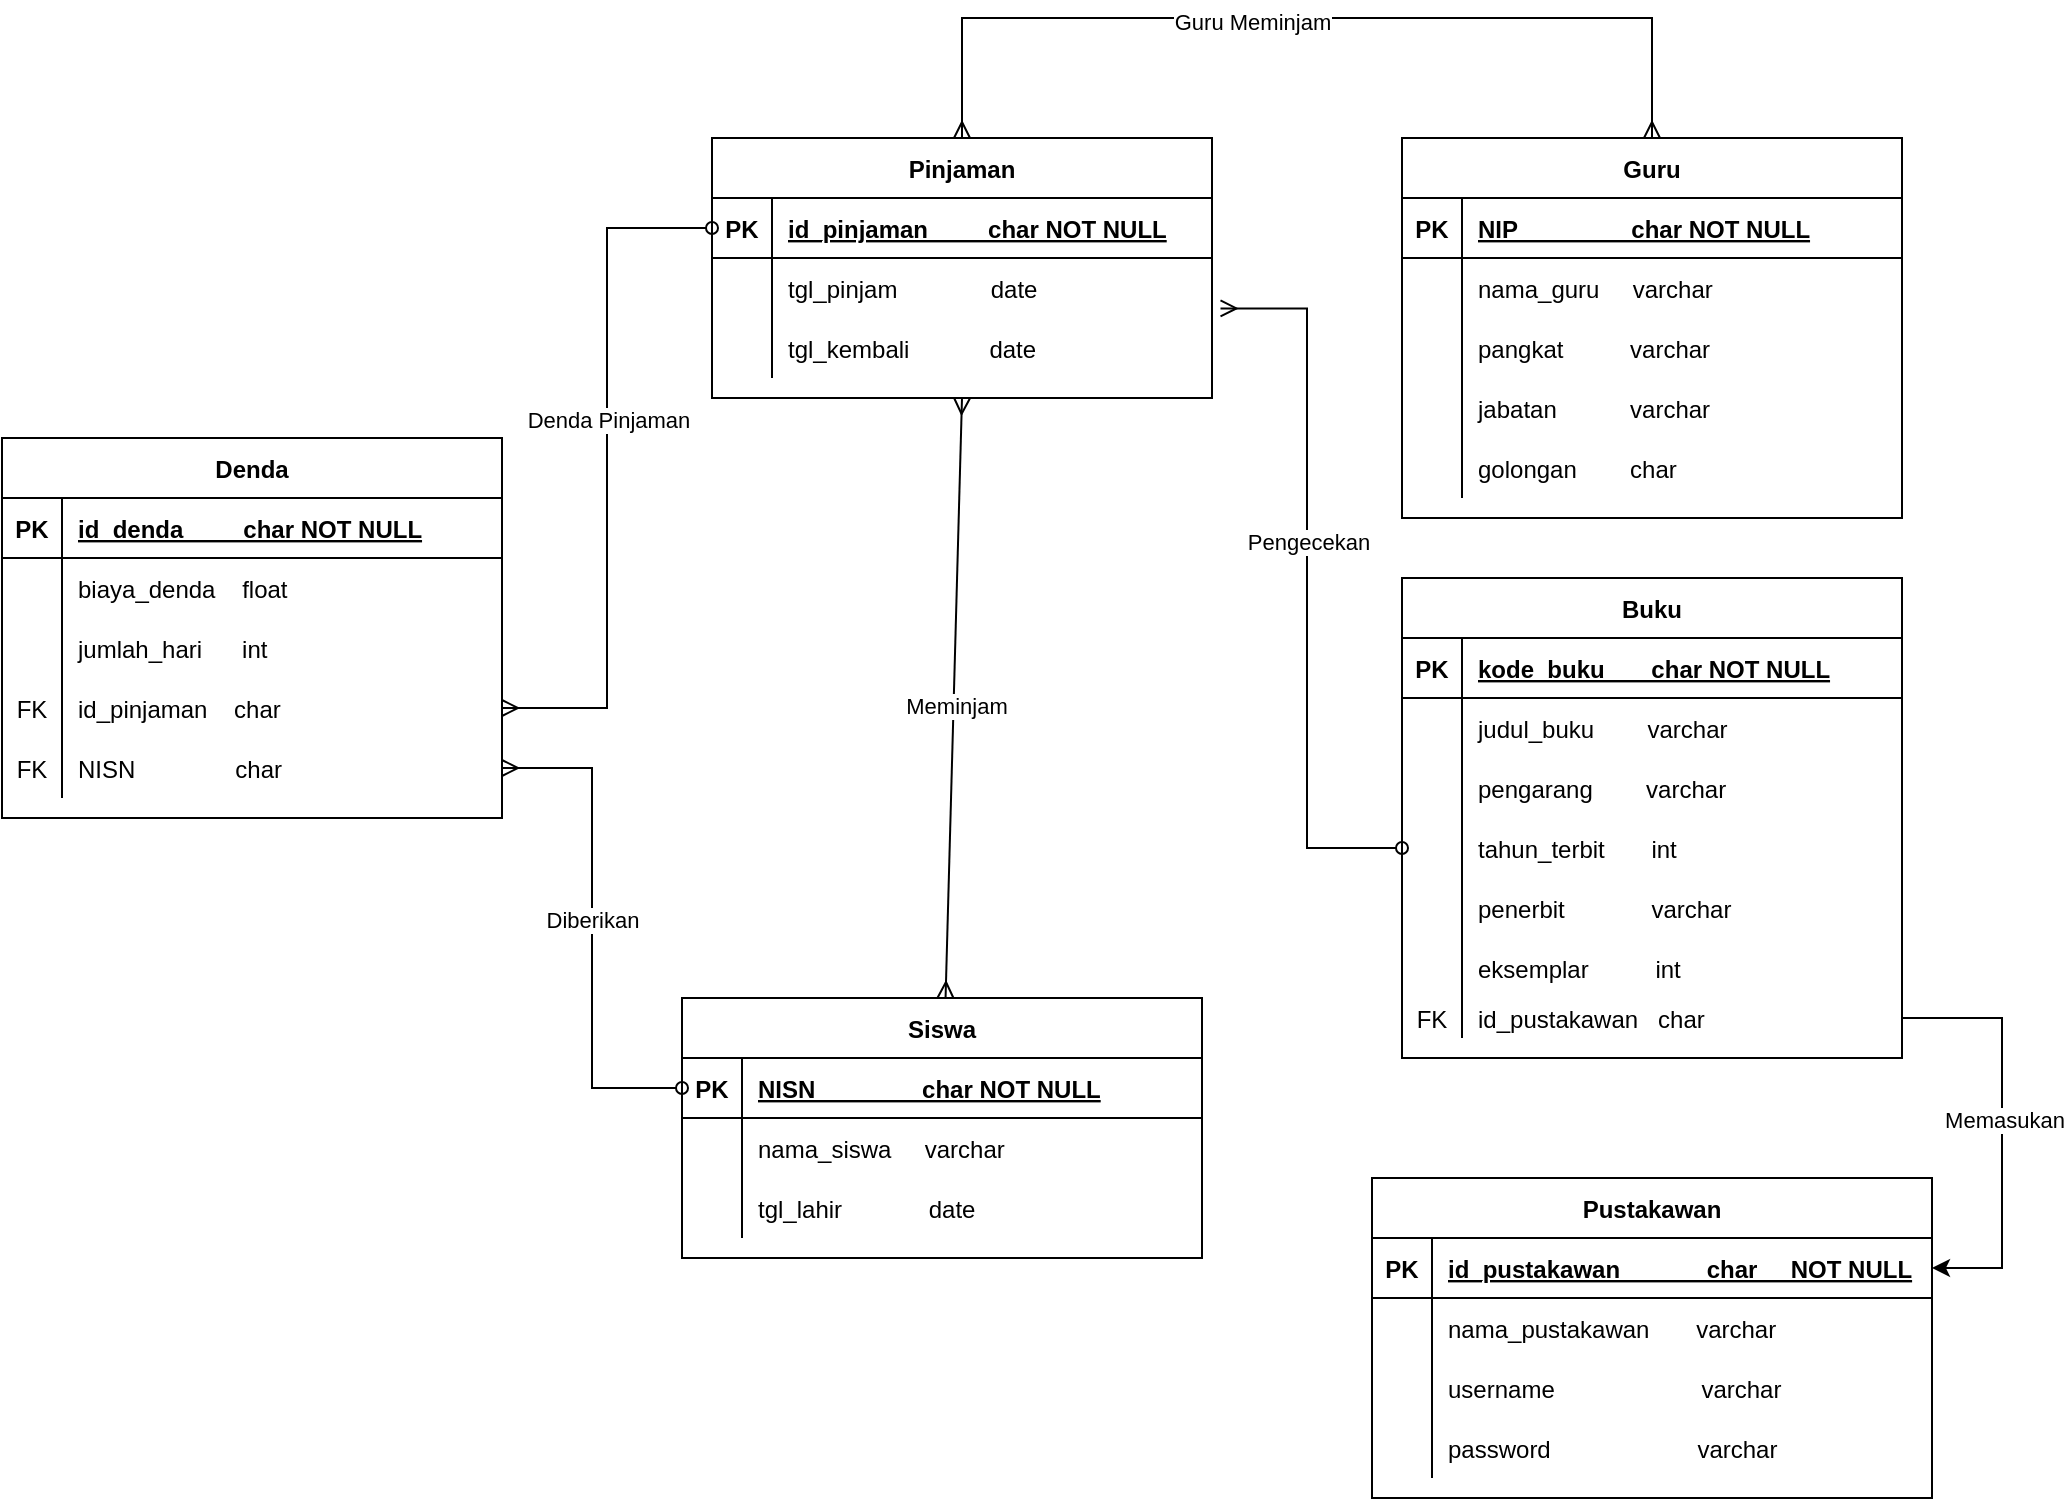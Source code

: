 <mxfile version="28.2.5">
  <diagram id="R2lEEEUBdFMjLlhIrx00" name="Page-1">
    <mxGraphModel dx="2431" dy="1064" grid="1" gridSize="10" guides="1" tooltips="1" connect="1" arrows="1" fold="1" page="1" pageScale="1" pageWidth="850" pageHeight="1100" math="0" shadow="0" extFonts="Permanent Marker^https://fonts.googleapis.com/css?family=Permanent+Marker">
      <root>
        <mxCell id="0" />
        <mxCell id="1" parent="0" />
        <mxCell id="C-vyLk0tnHw3VtMMgP7b-23" value="Denda" style="shape=table;startSize=30;container=1;collapsible=1;childLayout=tableLayout;fixedRows=1;rowLines=0;fontStyle=1;align=center;resizeLast=1;" parent="1" vertex="1">
          <mxGeometry x="-60" y="320" width="250" height="190" as="geometry" />
        </mxCell>
        <mxCell id="C-vyLk0tnHw3VtMMgP7b-24" value="" style="shape=partialRectangle;collapsible=0;dropTarget=0;pointerEvents=0;fillColor=none;points=[[0,0.5],[1,0.5]];portConstraint=eastwest;top=0;left=0;right=0;bottom=1;" parent="C-vyLk0tnHw3VtMMgP7b-23" vertex="1">
          <mxGeometry y="30" width="250" height="30" as="geometry" />
        </mxCell>
        <mxCell id="C-vyLk0tnHw3VtMMgP7b-25" value="PK" style="shape=partialRectangle;overflow=hidden;connectable=0;fillColor=none;top=0;left=0;bottom=0;right=0;fontStyle=1;" parent="C-vyLk0tnHw3VtMMgP7b-24" vertex="1">
          <mxGeometry width="30" height="30" as="geometry">
            <mxRectangle width="30" height="30" as="alternateBounds" />
          </mxGeometry>
        </mxCell>
        <mxCell id="C-vyLk0tnHw3VtMMgP7b-26" value="id_denda         char NOT NULL " style="shape=partialRectangle;overflow=hidden;connectable=0;fillColor=none;top=0;left=0;bottom=0;right=0;align=left;spacingLeft=6;fontStyle=5;" parent="C-vyLk0tnHw3VtMMgP7b-24" vertex="1">
          <mxGeometry x="30" width="220" height="30" as="geometry">
            <mxRectangle width="220" height="30" as="alternateBounds" />
          </mxGeometry>
        </mxCell>
        <mxCell id="C-vyLk0tnHw3VtMMgP7b-27" value="" style="shape=partialRectangle;collapsible=0;dropTarget=0;pointerEvents=0;fillColor=none;points=[[0,0.5],[1,0.5]];portConstraint=eastwest;top=0;left=0;right=0;bottom=0;" parent="C-vyLk0tnHw3VtMMgP7b-23" vertex="1">
          <mxGeometry y="60" width="250" height="30" as="geometry" />
        </mxCell>
        <mxCell id="C-vyLk0tnHw3VtMMgP7b-28" value="" style="shape=partialRectangle;overflow=hidden;connectable=0;fillColor=none;top=0;left=0;bottom=0;right=0;" parent="C-vyLk0tnHw3VtMMgP7b-27" vertex="1">
          <mxGeometry width="30" height="30" as="geometry">
            <mxRectangle width="30" height="30" as="alternateBounds" />
          </mxGeometry>
        </mxCell>
        <mxCell id="C-vyLk0tnHw3VtMMgP7b-29" value="biaya_denda    float" style="shape=partialRectangle;overflow=hidden;connectable=0;fillColor=none;top=0;left=0;bottom=0;right=0;align=left;spacingLeft=6;" parent="C-vyLk0tnHw3VtMMgP7b-27" vertex="1">
          <mxGeometry x="30" width="220" height="30" as="geometry">
            <mxRectangle width="220" height="30" as="alternateBounds" />
          </mxGeometry>
        </mxCell>
        <mxCell id="SpWaNqZWQhaRzg9o4lXm-2" value="" style="shape=partialRectangle;collapsible=0;dropTarget=0;pointerEvents=0;fillColor=none;points=[[0,0.5],[1,0.5]];portConstraint=eastwest;top=0;left=0;right=0;bottom=0;" vertex="1" parent="C-vyLk0tnHw3VtMMgP7b-23">
          <mxGeometry y="90" width="250" height="30" as="geometry" />
        </mxCell>
        <mxCell id="SpWaNqZWQhaRzg9o4lXm-3" value="" style="shape=partialRectangle;overflow=hidden;connectable=0;fillColor=none;top=0;left=0;bottom=0;right=0;" vertex="1" parent="SpWaNqZWQhaRzg9o4lXm-2">
          <mxGeometry width="30" height="30" as="geometry">
            <mxRectangle width="30" height="30" as="alternateBounds" />
          </mxGeometry>
        </mxCell>
        <mxCell id="SpWaNqZWQhaRzg9o4lXm-4" value="jumlah_hari      int" style="shape=partialRectangle;overflow=hidden;connectable=0;fillColor=none;top=0;left=0;bottom=0;right=0;align=left;spacingLeft=6;" vertex="1" parent="SpWaNqZWQhaRzg9o4lXm-2">
          <mxGeometry x="30" width="220" height="30" as="geometry">
            <mxRectangle width="220" height="30" as="alternateBounds" />
          </mxGeometry>
        </mxCell>
        <mxCell id="SpWaNqZWQhaRzg9o4lXm-5" value="" style="shape=partialRectangle;collapsible=0;dropTarget=0;pointerEvents=0;fillColor=none;points=[[0,0.5],[1,0.5]];portConstraint=eastwest;top=0;left=0;right=0;bottom=0;" vertex="1" parent="C-vyLk0tnHw3VtMMgP7b-23">
          <mxGeometry y="120" width="250" height="30" as="geometry" />
        </mxCell>
        <mxCell id="SpWaNqZWQhaRzg9o4lXm-6" value="FK" style="shape=partialRectangle;overflow=hidden;connectable=0;fillColor=none;top=0;left=0;bottom=0;right=0;" vertex="1" parent="SpWaNqZWQhaRzg9o4lXm-5">
          <mxGeometry width="30" height="30" as="geometry">
            <mxRectangle width="30" height="30" as="alternateBounds" />
          </mxGeometry>
        </mxCell>
        <mxCell id="SpWaNqZWQhaRzg9o4lXm-7" value="id_pinjaman    char" style="shape=partialRectangle;overflow=hidden;connectable=0;fillColor=none;top=0;left=0;bottom=0;right=0;align=left;spacingLeft=6;" vertex="1" parent="SpWaNqZWQhaRzg9o4lXm-5">
          <mxGeometry x="30" width="220" height="30" as="geometry">
            <mxRectangle width="220" height="30" as="alternateBounds" />
          </mxGeometry>
        </mxCell>
        <mxCell id="SpWaNqZWQhaRzg9o4lXm-8" value="" style="shape=partialRectangle;collapsible=0;dropTarget=0;pointerEvents=0;fillColor=none;points=[[0,0.5],[1,0.5]];portConstraint=eastwest;top=0;left=0;right=0;bottom=0;" vertex="1" parent="C-vyLk0tnHw3VtMMgP7b-23">
          <mxGeometry y="150" width="250" height="30" as="geometry" />
        </mxCell>
        <mxCell id="SpWaNqZWQhaRzg9o4lXm-9" value="FK" style="shape=partialRectangle;overflow=hidden;connectable=0;fillColor=none;top=0;left=0;bottom=0;right=0;" vertex="1" parent="SpWaNqZWQhaRzg9o4lXm-8">
          <mxGeometry width="30" height="30" as="geometry">
            <mxRectangle width="30" height="30" as="alternateBounds" />
          </mxGeometry>
        </mxCell>
        <mxCell id="SpWaNqZWQhaRzg9o4lXm-10" value="NISN               char" style="shape=partialRectangle;overflow=hidden;connectable=0;fillColor=none;top=0;left=0;bottom=0;right=0;align=left;spacingLeft=6;" vertex="1" parent="SpWaNqZWQhaRzg9o4lXm-8">
          <mxGeometry x="30" width="220" height="30" as="geometry">
            <mxRectangle width="220" height="30" as="alternateBounds" />
          </mxGeometry>
        </mxCell>
        <mxCell id="SpWaNqZWQhaRzg9o4lXm-151" style="edgeStyle=orthogonalEdgeStyle;rounded=0;orthogonalLoop=1;jettySize=auto;html=1;entryX=0.5;entryY=0;entryDx=0;entryDy=0;startArrow=ERmany;startFill=0;endArrow=ERmany;endFill=0;exitX=0.5;exitY=0;exitDx=0;exitDy=0;" edge="1" parent="1" source="SpWaNqZWQhaRzg9o4lXm-11" target="SpWaNqZWQhaRzg9o4lXm-54">
          <mxGeometry relative="1" as="geometry">
            <Array as="points">
              <mxPoint x="420" y="110" />
              <mxPoint x="765" y="110" />
            </Array>
          </mxGeometry>
        </mxCell>
        <mxCell id="SpWaNqZWQhaRzg9o4lXm-157" value="Guru Meminjam" style="edgeLabel;html=1;align=center;verticalAlign=middle;resizable=0;points=[];" vertex="1" connectable="0" parent="SpWaNqZWQhaRzg9o4lXm-151">
          <mxGeometry x="-0.121" y="-2" relative="1" as="geometry">
            <mxPoint as="offset" />
          </mxGeometry>
        </mxCell>
        <mxCell id="SpWaNqZWQhaRzg9o4lXm-11" value="Pinjaman" style="shape=table;startSize=30;container=1;collapsible=1;childLayout=tableLayout;fixedRows=1;rowLines=0;fontStyle=1;align=center;resizeLast=1;" vertex="1" parent="1">
          <mxGeometry x="295" y="170" width="250" height="130" as="geometry" />
        </mxCell>
        <mxCell id="SpWaNqZWQhaRzg9o4lXm-12" value="" style="shape=partialRectangle;collapsible=0;dropTarget=0;pointerEvents=0;fillColor=none;points=[[0,0.5],[1,0.5]];portConstraint=eastwest;top=0;left=0;right=0;bottom=1;" vertex="1" parent="SpWaNqZWQhaRzg9o4lXm-11">
          <mxGeometry y="30" width="250" height="30" as="geometry" />
        </mxCell>
        <mxCell id="SpWaNqZWQhaRzg9o4lXm-13" value="PK" style="shape=partialRectangle;overflow=hidden;connectable=0;fillColor=none;top=0;left=0;bottom=0;right=0;fontStyle=1;" vertex="1" parent="SpWaNqZWQhaRzg9o4lXm-12">
          <mxGeometry width="30" height="30" as="geometry">
            <mxRectangle width="30" height="30" as="alternateBounds" />
          </mxGeometry>
        </mxCell>
        <mxCell id="SpWaNqZWQhaRzg9o4lXm-14" value="id_pinjaman         char NOT NULL " style="shape=partialRectangle;overflow=hidden;connectable=0;fillColor=none;top=0;left=0;bottom=0;right=0;align=left;spacingLeft=6;fontStyle=5;" vertex="1" parent="SpWaNqZWQhaRzg9o4lXm-12">
          <mxGeometry x="30" width="220" height="30" as="geometry">
            <mxRectangle width="220" height="30" as="alternateBounds" />
          </mxGeometry>
        </mxCell>
        <mxCell id="SpWaNqZWQhaRzg9o4lXm-15" value="" style="shape=partialRectangle;collapsible=0;dropTarget=0;pointerEvents=0;fillColor=none;points=[[0,0.5],[1,0.5]];portConstraint=eastwest;top=0;left=0;right=0;bottom=0;" vertex="1" parent="SpWaNqZWQhaRzg9o4lXm-11">
          <mxGeometry y="60" width="250" height="30" as="geometry" />
        </mxCell>
        <mxCell id="SpWaNqZWQhaRzg9o4lXm-16" value="" style="shape=partialRectangle;overflow=hidden;connectable=0;fillColor=none;top=0;left=0;bottom=0;right=0;" vertex="1" parent="SpWaNqZWQhaRzg9o4lXm-15">
          <mxGeometry width="30" height="30" as="geometry">
            <mxRectangle width="30" height="30" as="alternateBounds" />
          </mxGeometry>
        </mxCell>
        <mxCell id="SpWaNqZWQhaRzg9o4lXm-17" value="tgl_pinjam              date" style="shape=partialRectangle;overflow=hidden;connectable=0;fillColor=none;top=0;left=0;bottom=0;right=0;align=left;spacingLeft=6;" vertex="1" parent="SpWaNqZWQhaRzg9o4lXm-15">
          <mxGeometry x="30" width="220" height="30" as="geometry">
            <mxRectangle width="220" height="30" as="alternateBounds" />
          </mxGeometry>
        </mxCell>
        <mxCell id="SpWaNqZWQhaRzg9o4lXm-18" value="" style="shape=partialRectangle;collapsible=0;dropTarget=0;pointerEvents=0;fillColor=none;points=[[0,0.5],[1,0.5]];portConstraint=eastwest;top=0;left=0;right=0;bottom=0;" vertex="1" parent="SpWaNqZWQhaRzg9o4lXm-11">
          <mxGeometry y="90" width="250" height="30" as="geometry" />
        </mxCell>
        <mxCell id="SpWaNqZWQhaRzg9o4lXm-19" value="" style="shape=partialRectangle;overflow=hidden;connectable=0;fillColor=none;top=0;left=0;bottom=0;right=0;" vertex="1" parent="SpWaNqZWQhaRzg9o4lXm-18">
          <mxGeometry width="30" height="30" as="geometry">
            <mxRectangle width="30" height="30" as="alternateBounds" />
          </mxGeometry>
        </mxCell>
        <mxCell id="SpWaNqZWQhaRzg9o4lXm-20" value="tgl_kembali            date" style="shape=partialRectangle;overflow=hidden;connectable=0;fillColor=none;top=0;left=0;bottom=0;right=0;align=left;spacingLeft=6;" vertex="1" parent="SpWaNqZWQhaRzg9o4lXm-18">
          <mxGeometry x="30" width="220" height="30" as="geometry">
            <mxRectangle width="220" height="30" as="alternateBounds" />
          </mxGeometry>
        </mxCell>
        <mxCell id="SpWaNqZWQhaRzg9o4lXm-150" style="rounded=0;orthogonalLoop=1;jettySize=auto;html=1;entryX=0.5;entryY=1;entryDx=0;entryDy=0;startArrow=ERmany;startFill=0;endArrow=ERmany;endFill=0;" edge="1" parent="1" source="SpWaNqZWQhaRzg9o4lXm-30" target="SpWaNqZWQhaRzg9o4lXm-11">
          <mxGeometry relative="1" as="geometry" />
        </mxCell>
        <mxCell id="SpWaNqZWQhaRzg9o4lXm-154" value="Meminjam" style="edgeLabel;html=1;align=center;verticalAlign=middle;resizable=0;points=[];" vertex="1" connectable="0" parent="SpWaNqZWQhaRzg9o4lXm-150">
          <mxGeometry x="-0.027" y="-1" relative="1" as="geometry">
            <mxPoint as="offset" />
          </mxGeometry>
        </mxCell>
        <mxCell id="SpWaNqZWQhaRzg9o4lXm-30" value="Siswa" style="shape=table;startSize=30;container=1;collapsible=1;childLayout=tableLayout;fixedRows=1;rowLines=0;fontStyle=1;align=center;resizeLast=1;" vertex="1" parent="1">
          <mxGeometry x="280" y="600" width="260" height="130" as="geometry" />
        </mxCell>
        <mxCell id="SpWaNqZWQhaRzg9o4lXm-31" value="" style="shape=partialRectangle;collapsible=0;dropTarget=0;pointerEvents=0;fillColor=none;points=[[0,0.5],[1,0.5]];portConstraint=eastwest;top=0;left=0;right=0;bottom=1;" vertex="1" parent="SpWaNqZWQhaRzg9o4lXm-30">
          <mxGeometry y="30" width="260" height="30" as="geometry" />
        </mxCell>
        <mxCell id="SpWaNqZWQhaRzg9o4lXm-32" value="PK" style="shape=partialRectangle;overflow=hidden;connectable=0;fillColor=none;top=0;left=0;bottom=0;right=0;fontStyle=1;" vertex="1" parent="SpWaNqZWQhaRzg9o4lXm-31">
          <mxGeometry width="30" height="30" as="geometry">
            <mxRectangle width="30" height="30" as="alternateBounds" />
          </mxGeometry>
        </mxCell>
        <mxCell id="SpWaNqZWQhaRzg9o4lXm-33" value="NISN                char NOT NULL " style="shape=partialRectangle;overflow=hidden;connectable=0;fillColor=none;top=0;left=0;bottom=0;right=0;align=left;spacingLeft=6;fontStyle=5;" vertex="1" parent="SpWaNqZWQhaRzg9o4lXm-31">
          <mxGeometry x="30" width="230" height="30" as="geometry">
            <mxRectangle width="230" height="30" as="alternateBounds" />
          </mxGeometry>
        </mxCell>
        <mxCell id="SpWaNqZWQhaRzg9o4lXm-34" value="" style="shape=partialRectangle;collapsible=0;dropTarget=0;pointerEvents=0;fillColor=none;points=[[0,0.5],[1,0.5]];portConstraint=eastwest;top=0;left=0;right=0;bottom=0;" vertex="1" parent="SpWaNqZWQhaRzg9o4lXm-30">
          <mxGeometry y="60" width="260" height="30" as="geometry" />
        </mxCell>
        <mxCell id="SpWaNqZWQhaRzg9o4lXm-35" value="" style="shape=partialRectangle;overflow=hidden;connectable=0;fillColor=none;top=0;left=0;bottom=0;right=0;" vertex="1" parent="SpWaNqZWQhaRzg9o4lXm-34">
          <mxGeometry width="30" height="30" as="geometry">
            <mxRectangle width="30" height="30" as="alternateBounds" />
          </mxGeometry>
        </mxCell>
        <mxCell id="SpWaNqZWQhaRzg9o4lXm-36" value="nama_siswa     varchar        " style="shape=partialRectangle;overflow=hidden;connectable=0;fillColor=none;top=0;left=0;bottom=0;right=0;align=left;spacingLeft=6;" vertex="1" parent="SpWaNqZWQhaRzg9o4lXm-34">
          <mxGeometry x="30" width="230" height="30" as="geometry">
            <mxRectangle width="230" height="30" as="alternateBounds" />
          </mxGeometry>
        </mxCell>
        <mxCell id="SpWaNqZWQhaRzg9o4lXm-37" value="" style="shape=partialRectangle;collapsible=0;dropTarget=0;pointerEvents=0;fillColor=none;points=[[0,0.5],[1,0.5]];portConstraint=eastwest;top=0;left=0;right=0;bottom=0;" vertex="1" parent="SpWaNqZWQhaRzg9o4lXm-30">
          <mxGeometry y="90" width="260" height="30" as="geometry" />
        </mxCell>
        <mxCell id="SpWaNqZWQhaRzg9o4lXm-38" value="" style="shape=partialRectangle;overflow=hidden;connectable=0;fillColor=none;top=0;left=0;bottom=0;right=0;" vertex="1" parent="SpWaNqZWQhaRzg9o4lXm-37">
          <mxGeometry width="30" height="30" as="geometry">
            <mxRectangle width="30" height="30" as="alternateBounds" />
          </mxGeometry>
        </mxCell>
        <mxCell id="SpWaNqZWQhaRzg9o4lXm-39" value="tgl_lahir             date" style="shape=partialRectangle;overflow=hidden;connectable=0;fillColor=none;top=0;left=0;bottom=0;right=0;align=left;spacingLeft=6;" vertex="1" parent="SpWaNqZWQhaRzg9o4lXm-37">
          <mxGeometry x="30" width="230" height="30" as="geometry">
            <mxRectangle width="230" height="30" as="alternateBounds" />
          </mxGeometry>
        </mxCell>
        <mxCell id="SpWaNqZWQhaRzg9o4lXm-54" value="Guru" style="shape=table;startSize=30;container=1;collapsible=1;childLayout=tableLayout;fixedRows=1;rowLines=0;fontStyle=1;align=center;resizeLast=1;" vertex="1" parent="1">
          <mxGeometry x="640" y="170" width="250" height="190" as="geometry" />
        </mxCell>
        <mxCell id="SpWaNqZWQhaRzg9o4lXm-55" value="" style="shape=partialRectangle;collapsible=0;dropTarget=0;pointerEvents=0;fillColor=none;points=[[0,0.5],[1,0.5]];portConstraint=eastwest;top=0;left=0;right=0;bottom=1;" vertex="1" parent="SpWaNqZWQhaRzg9o4lXm-54">
          <mxGeometry y="30" width="250" height="30" as="geometry" />
        </mxCell>
        <mxCell id="SpWaNqZWQhaRzg9o4lXm-56" value="PK" style="shape=partialRectangle;overflow=hidden;connectable=0;fillColor=none;top=0;left=0;bottom=0;right=0;fontStyle=1;" vertex="1" parent="SpWaNqZWQhaRzg9o4lXm-55">
          <mxGeometry width="30" height="30" as="geometry">
            <mxRectangle width="30" height="30" as="alternateBounds" />
          </mxGeometry>
        </mxCell>
        <mxCell id="SpWaNqZWQhaRzg9o4lXm-57" value="NIP                 char NOT NULL " style="shape=partialRectangle;overflow=hidden;connectable=0;fillColor=none;top=0;left=0;bottom=0;right=0;align=left;spacingLeft=6;fontStyle=5;" vertex="1" parent="SpWaNqZWQhaRzg9o4lXm-55">
          <mxGeometry x="30" width="220" height="30" as="geometry">
            <mxRectangle width="220" height="30" as="alternateBounds" />
          </mxGeometry>
        </mxCell>
        <mxCell id="SpWaNqZWQhaRzg9o4lXm-58" value="" style="shape=partialRectangle;collapsible=0;dropTarget=0;pointerEvents=0;fillColor=none;points=[[0,0.5],[1,0.5]];portConstraint=eastwest;top=0;left=0;right=0;bottom=0;" vertex="1" parent="SpWaNqZWQhaRzg9o4lXm-54">
          <mxGeometry y="60" width="250" height="30" as="geometry" />
        </mxCell>
        <mxCell id="SpWaNqZWQhaRzg9o4lXm-59" value="" style="shape=partialRectangle;overflow=hidden;connectable=0;fillColor=none;top=0;left=0;bottom=0;right=0;" vertex="1" parent="SpWaNqZWQhaRzg9o4lXm-58">
          <mxGeometry width="30" height="30" as="geometry">
            <mxRectangle width="30" height="30" as="alternateBounds" />
          </mxGeometry>
        </mxCell>
        <mxCell id="SpWaNqZWQhaRzg9o4lXm-60" value="nama_guru     varchar        " style="shape=partialRectangle;overflow=hidden;connectable=0;fillColor=none;top=0;left=0;bottom=0;right=0;align=left;spacingLeft=6;" vertex="1" parent="SpWaNqZWQhaRzg9o4lXm-58">
          <mxGeometry x="30" width="220" height="30" as="geometry">
            <mxRectangle width="220" height="30" as="alternateBounds" />
          </mxGeometry>
        </mxCell>
        <mxCell id="SpWaNqZWQhaRzg9o4lXm-61" value="" style="shape=partialRectangle;collapsible=0;dropTarget=0;pointerEvents=0;fillColor=none;points=[[0,0.5],[1,0.5]];portConstraint=eastwest;top=0;left=0;right=0;bottom=0;" vertex="1" parent="SpWaNqZWQhaRzg9o4lXm-54">
          <mxGeometry y="90" width="250" height="30" as="geometry" />
        </mxCell>
        <mxCell id="SpWaNqZWQhaRzg9o4lXm-62" value="" style="shape=partialRectangle;overflow=hidden;connectable=0;fillColor=none;top=0;left=0;bottom=0;right=0;" vertex="1" parent="SpWaNqZWQhaRzg9o4lXm-61">
          <mxGeometry width="30" height="30" as="geometry">
            <mxRectangle width="30" height="30" as="alternateBounds" />
          </mxGeometry>
        </mxCell>
        <mxCell id="SpWaNqZWQhaRzg9o4lXm-63" value="pangkat          varchar" style="shape=partialRectangle;overflow=hidden;connectable=0;fillColor=none;top=0;left=0;bottom=0;right=0;align=left;spacingLeft=6;" vertex="1" parent="SpWaNqZWQhaRzg9o4lXm-61">
          <mxGeometry x="30" width="220" height="30" as="geometry">
            <mxRectangle width="220" height="30" as="alternateBounds" />
          </mxGeometry>
        </mxCell>
        <mxCell id="SpWaNqZWQhaRzg9o4lXm-64" value="" style="shape=partialRectangle;collapsible=0;dropTarget=0;pointerEvents=0;fillColor=none;points=[[0,0.5],[1,0.5]];portConstraint=eastwest;top=0;left=0;right=0;bottom=0;" vertex="1" parent="SpWaNqZWQhaRzg9o4lXm-54">
          <mxGeometry y="120" width="250" height="30" as="geometry" />
        </mxCell>
        <mxCell id="SpWaNqZWQhaRzg9o4lXm-65" value="" style="shape=partialRectangle;overflow=hidden;connectable=0;fillColor=none;top=0;left=0;bottom=0;right=0;" vertex="1" parent="SpWaNqZWQhaRzg9o4lXm-64">
          <mxGeometry width="30" height="30" as="geometry">
            <mxRectangle width="30" height="30" as="alternateBounds" />
          </mxGeometry>
        </mxCell>
        <mxCell id="SpWaNqZWQhaRzg9o4lXm-66" value="jabatan           varchar" style="shape=partialRectangle;overflow=hidden;connectable=0;fillColor=none;top=0;left=0;bottom=0;right=0;align=left;spacingLeft=6;" vertex="1" parent="SpWaNqZWQhaRzg9o4lXm-64">
          <mxGeometry x="30" width="220" height="30" as="geometry">
            <mxRectangle width="220" height="30" as="alternateBounds" />
          </mxGeometry>
        </mxCell>
        <mxCell id="SpWaNqZWQhaRzg9o4lXm-67" value="" style="shape=partialRectangle;collapsible=0;dropTarget=0;pointerEvents=0;fillColor=none;points=[[0,0.5],[1,0.5]];portConstraint=eastwest;top=0;left=0;right=0;bottom=0;" vertex="1" parent="SpWaNqZWQhaRzg9o4lXm-54">
          <mxGeometry y="150" width="250" height="30" as="geometry" />
        </mxCell>
        <mxCell id="SpWaNqZWQhaRzg9o4lXm-68" value="" style="shape=partialRectangle;overflow=hidden;connectable=0;fillColor=none;top=0;left=0;bottom=0;right=0;" vertex="1" parent="SpWaNqZWQhaRzg9o4lXm-67">
          <mxGeometry width="30" height="30" as="geometry">
            <mxRectangle width="30" height="30" as="alternateBounds" />
          </mxGeometry>
        </mxCell>
        <mxCell id="SpWaNqZWQhaRzg9o4lXm-69" value="golongan        char" style="shape=partialRectangle;overflow=hidden;connectable=0;fillColor=none;top=0;left=0;bottom=0;right=0;align=left;spacingLeft=6;" vertex="1" parent="SpWaNqZWQhaRzg9o4lXm-67">
          <mxGeometry x="30" width="220" height="30" as="geometry">
            <mxRectangle width="220" height="30" as="alternateBounds" />
          </mxGeometry>
        </mxCell>
        <mxCell id="SpWaNqZWQhaRzg9o4lXm-80" value="Buku" style="shape=table;startSize=30;container=1;collapsible=1;childLayout=tableLayout;fixedRows=1;rowLines=0;fontStyle=1;align=center;resizeLast=1;" vertex="1" parent="1">
          <mxGeometry x="640" y="390" width="250" height="240" as="geometry" />
        </mxCell>
        <mxCell id="SpWaNqZWQhaRzg9o4lXm-81" value="" style="shape=partialRectangle;collapsible=0;dropTarget=0;pointerEvents=0;fillColor=none;points=[[0,0.5],[1,0.5]];portConstraint=eastwest;top=0;left=0;right=0;bottom=1;" vertex="1" parent="SpWaNqZWQhaRzg9o4lXm-80">
          <mxGeometry y="30" width="250" height="30" as="geometry" />
        </mxCell>
        <mxCell id="SpWaNqZWQhaRzg9o4lXm-82" value="PK" style="shape=partialRectangle;overflow=hidden;connectable=0;fillColor=none;top=0;left=0;bottom=0;right=0;fontStyle=1;" vertex="1" parent="SpWaNqZWQhaRzg9o4lXm-81">
          <mxGeometry width="30" height="30" as="geometry">
            <mxRectangle width="30" height="30" as="alternateBounds" />
          </mxGeometry>
        </mxCell>
        <mxCell id="SpWaNqZWQhaRzg9o4lXm-83" value="kode_buku       char NOT NULL " style="shape=partialRectangle;overflow=hidden;connectable=0;fillColor=none;top=0;left=0;bottom=0;right=0;align=left;spacingLeft=6;fontStyle=5;" vertex="1" parent="SpWaNqZWQhaRzg9o4lXm-81">
          <mxGeometry x="30" width="220" height="30" as="geometry">
            <mxRectangle width="220" height="30" as="alternateBounds" />
          </mxGeometry>
        </mxCell>
        <mxCell id="SpWaNqZWQhaRzg9o4lXm-84" value="" style="shape=partialRectangle;collapsible=0;dropTarget=0;pointerEvents=0;fillColor=none;points=[[0,0.5],[1,0.5]];portConstraint=eastwest;top=0;left=0;right=0;bottom=0;" vertex="1" parent="SpWaNqZWQhaRzg9o4lXm-80">
          <mxGeometry y="60" width="250" height="30" as="geometry" />
        </mxCell>
        <mxCell id="SpWaNqZWQhaRzg9o4lXm-85" value="" style="shape=partialRectangle;overflow=hidden;connectable=0;fillColor=none;top=0;left=0;bottom=0;right=0;" vertex="1" parent="SpWaNqZWQhaRzg9o4lXm-84">
          <mxGeometry width="30" height="30" as="geometry">
            <mxRectangle width="30" height="30" as="alternateBounds" />
          </mxGeometry>
        </mxCell>
        <mxCell id="SpWaNqZWQhaRzg9o4lXm-86" value="judul_buku        varchar         " style="shape=partialRectangle;overflow=hidden;connectable=0;fillColor=none;top=0;left=0;bottom=0;right=0;align=left;spacingLeft=6;" vertex="1" parent="SpWaNqZWQhaRzg9o4lXm-84">
          <mxGeometry x="30" width="220" height="30" as="geometry">
            <mxRectangle width="220" height="30" as="alternateBounds" />
          </mxGeometry>
        </mxCell>
        <mxCell id="SpWaNqZWQhaRzg9o4lXm-87" value="" style="shape=partialRectangle;collapsible=0;dropTarget=0;pointerEvents=0;fillColor=none;points=[[0,0.5],[1,0.5]];portConstraint=eastwest;top=0;left=0;right=0;bottom=0;" vertex="1" parent="SpWaNqZWQhaRzg9o4lXm-80">
          <mxGeometry y="90" width="250" height="30" as="geometry" />
        </mxCell>
        <mxCell id="SpWaNqZWQhaRzg9o4lXm-88" value="" style="shape=partialRectangle;overflow=hidden;connectable=0;fillColor=none;top=0;left=0;bottom=0;right=0;" vertex="1" parent="SpWaNqZWQhaRzg9o4lXm-87">
          <mxGeometry width="30" height="30" as="geometry">
            <mxRectangle width="30" height="30" as="alternateBounds" />
          </mxGeometry>
        </mxCell>
        <mxCell id="SpWaNqZWQhaRzg9o4lXm-89" value="pengarang        varchar" style="shape=partialRectangle;overflow=hidden;connectable=0;fillColor=none;top=0;left=0;bottom=0;right=0;align=left;spacingLeft=6;" vertex="1" parent="SpWaNqZWQhaRzg9o4lXm-87">
          <mxGeometry x="30" width="220" height="30" as="geometry">
            <mxRectangle width="220" height="30" as="alternateBounds" />
          </mxGeometry>
        </mxCell>
        <mxCell id="SpWaNqZWQhaRzg9o4lXm-90" value="" style="shape=partialRectangle;collapsible=0;dropTarget=0;pointerEvents=0;fillColor=none;points=[[0,0.5],[1,0.5]];portConstraint=eastwest;top=0;left=0;right=0;bottom=0;" vertex="1" parent="SpWaNqZWQhaRzg9o4lXm-80">
          <mxGeometry y="120" width="250" height="30" as="geometry" />
        </mxCell>
        <mxCell id="SpWaNqZWQhaRzg9o4lXm-91" value="" style="shape=partialRectangle;overflow=hidden;connectable=0;fillColor=none;top=0;left=0;bottom=0;right=0;" vertex="1" parent="SpWaNqZWQhaRzg9o4lXm-90">
          <mxGeometry width="30" height="30" as="geometry">
            <mxRectangle width="30" height="30" as="alternateBounds" />
          </mxGeometry>
        </mxCell>
        <mxCell id="SpWaNqZWQhaRzg9o4lXm-92" value="tahun_terbit       int" style="shape=partialRectangle;overflow=hidden;connectable=0;fillColor=none;top=0;left=0;bottom=0;right=0;align=left;spacingLeft=6;" vertex="1" parent="SpWaNqZWQhaRzg9o4lXm-90">
          <mxGeometry x="30" width="220" height="30" as="geometry">
            <mxRectangle width="220" height="30" as="alternateBounds" />
          </mxGeometry>
        </mxCell>
        <mxCell id="SpWaNqZWQhaRzg9o4lXm-93" value="" style="shape=partialRectangle;collapsible=0;dropTarget=0;pointerEvents=0;fillColor=none;points=[[0,0.5],[1,0.5]];portConstraint=eastwest;top=0;left=0;right=0;bottom=0;" vertex="1" parent="SpWaNqZWQhaRzg9o4lXm-80">
          <mxGeometry y="150" width="250" height="30" as="geometry" />
        </mxCell>
        <mxCell id="SpWaNqZWQhaRzg9o4lXm-94" value="" style="shape=partialRectangle;overflow=hidden;connectable=0;fillColor=none;top=0;left=0;bottom=0;right=0;" vertex="1" parent="SpWaNqZWQhaRzg9o4lXm-93">
          <mxGeometry width="30" height="30" as="geometry">
            <mxRectangle width="30" height="30" as="alternateBounds" />
          </mxGeometry>
        </mxCell>
        <mxCell id="SpWaNqZWQhaRzg9o4lXm-95" value="penerbit             varchar            " style="shape=partialRectangle;overflow=hidden;connectable=0;fillColor=none;top=0;left=0;bottom=0;right=0;align=left;spacingLeft=6;" vertex="1" parent="SpWaNqZWQhaRzg9o4lXm-93">
          <mxGeometry x="30" width="220" height="30" as="geometry">
            <mxRectangle width="220" height="30" as="alternateBounds" />
          </mxGeometry>
        </mxCell>
        <mxCell id="SpWaNqZWQhaRzg9o4lXm-96" value="" style="shape=partialRectangle;collapsible=0;dropTarget=0;pointerEvents=0;fillColor=none;points=[[0,0.5],[1,0.5]];portConstraint=eastwest;top=0;left=0;right=0;bottom=0;" vertex="1" parent="SpWaNqZWQhaRzg9o4lXm-80">
          <mxGeometry y="180" width="250" height="30" as="geometry" />
        </mxCell>
        <mxCell id="SpWaNqZWQhaRzg9o4lXm-97" value="" style="shape=partialRectangle;overflow=hidden;connectable=0;fillColor=none;top=0;left=0;bottom=0;right=0;" vertex="1" parent="SpWaNqZWQhaRzg9o4lXm-96">
          <mxGeometry width="30" height="30" as="geometry">
            <mxRectangle width="30" height="30" as="alternateBounds" />
          </mxGeometry>
        </mxCell>
        <mxCell id="SpWaNqZWQhaRzg9o4lXm-98" value="eksemplar          int            " style="shape=partialRectangle;overflow=hidden;connectable=0;fillColor=none;top=0;left=0;bottom=0;right=0;align=left;spacingLeft=6;" vertex="1" parent="SpWaNqZWQhaRzg9o4lXm-96">
          <mxGeometry x="30" width="220" height="30" as="geometry">
            <mxRectangle width="220" height="30" as="alternateBounds" />
          </mxGeometry>
        </mxCell>
        <mxCell id="SpWaNqZWQhaRzg9o4lXm-99" value="" style="shape=partialRectangle;collapsible=0;dropTarget=0;pointerEvents=0;fillColor=none;points=[[0,0.5],[1,0.5]];portConstraint=eastwest;top=0;left=0;right=0;bottom=0;" vertex="1" parent="SpWaNqZWQhaRzg9o4lXm-80">
          <mxGeometry y="210" width="250" height="20" as="geometry" />
        </mxCell>
        <mxCell id="SpWaNqZWQhaRzg9o4lXm-100" value="FK" style="shape=partialRectangle;overflow=hidden;connectable=0;fillColor=none;top=0;left=0;bottom=0;right=0;" vertex="1" parent="SpWaNqZWQhaRzg9o4lXm-99">
          <mxGeometry width="30" height="20" as="geometry">
            <mxRectangle width="30" height="20" as="alternateBounds" />
          </mxGeometry>
        </mxCell>
        <mxCell id="SpWaNqZWQhaRzg9o4lXm-101" value="id_pustakawan   char            " style="shape=partialRectangle;overflow=hidden;connectable=0;fillColor=none;top=0;left=0;bottom=0;right=0;align=left;spacingLeft=6;" vertex="1" parent="SpWaNqZWQhaRzg9o4lXm-99">
          <mxGeometry x="30" width="220" height="20" as="geometry">
            <mxRectangle width="220" height="20" as="alternateBounds" />
          </mxGeometry>
        </mxCell>
        <mxCell id="SpWaNqZWQhaRzg9o4lXm-116" style="edgeStyle=orthogonalEdgeStyle;rounded=0;orthogonalLoop=1;jettySize=auto;html=1;entryX=1;entryY=0.5;entryDx=0;entryDy=0;endArrow=ERmany;endFill=0;startArrow=oval;startFill=0;" edge="1" parent="1" source="SpWaNqZWQhaRzg9o4lXm-12" target="SpWaNqZWQhaRzg9o4lXm-5">
          <mxGeometry relative="1" as="geometry" />
        </mxCell>
        <mxCell id="SpWaNqZWQhaRzg9o4lXm-145" value="Denda Pinjaman" style="edgeLabel;html=1;align=center;verticalAlign=middle;resizable=0;points=[];" vertex="1" connectable="0" parent="SpWaNqZWQhaRzg9o4lXm-116">
          <mxGeometry x="-0.142" relative="1" as="geometry">
            <mxPoint as="offset" />
          </mxGeometry>
        </mxCell>
        <mxCell id="SpWaNqZWQhaRzg9o4lXm-117" style="edgeStyle=orthogonalEdgeStyle;rounded=0;orthogonalLoop=1;jettySize=auto;html=1;entryX=1;entryY=0.5;entryDx=0;entryDy=0;endArrow=ERmany;endFill=0;startArrow=oval;startFill=0;" edge="1" parent="1" source="SpWaNqZWQhaRzg9o4lXm-31" target="SpWaNqZWQhaRzg9o4lXm-8">
          <mxGeometry relative="1" as="geometry" />
        </mxCell>
        <mxCell id="SpWaNqZWQhaRzg9o4lXm-143" value="Diberikan" style="edgeLabel;html=1;align=center;verticalAlign=middle;resizable=0;points=[];" vertex="1" connectable="0" parent="SpWaNqZWQhaRzg9o4lXm-117">
          <mxGeometry x="0.04" relative="1" as="geometry">
            <mxPoint y="1" as="offset" />
          </mxGeometry>
        </mxCell>
        <mxCell id="SpWaNqZWQhaRzg9o4lXm-126" value="Pustakawan" style="shape=table;startSize=30;container=1;collapsible=1;childLayout=tableLayout;fixedRows=1;rowLines=0;fontStyle=1;align=center;resizeLast=1;" vertex="1" parent="1">
          <mxGeometry x="625" y="690" width="280.0" height="160" as="geometry" />
        </mxCell>
        <mxCell id="SpWaNqZWQhaRzg9o4lXm-127" value="" style="shape=partialRectangle;collapsible=0;dropTarget=0;pointerEvents=0;fillColor=none;points=[[0,0.5],[1,0.5]];portConstraint=eastwest;top=0;left=0;right=0;bottom=1;" vertex="1" parent="SpWaNqZWQhaRzg9o4lXm-126">
          <mxGeometry y="30" width="280.0" height="30" as="geometry" />
        </mxCell>
        <mxCell id="SpWaNqZWQhaRzg9o4lXm-128" value="PK" style="shape=partialRectangle;overflow=hidden;connectable=0;fillColor=none;top=0;left=0;bottom=0;right=0;fontStyle=1;" vertex="1" parent="SpWaNqZWQhaRzg9o4lXm-127">
          <mxGeometry width="30" height="30" as="geometry">
            <mxRectangle width="30" height="30" as="alternateBounds" />
          </mxGeometry>
        </mxCell>
        <mxCell id="SpWaNqZWQhaRzg9o4lXm-129" value="id_pustakawan             char     NOT NULL" style="shape=partialRectangle;overflow=hidden;connectable=0;fillColor=none;top=0;left=0;bottom=0;right=0;align=left;spacingLeft=6;fontStyle=5;" vertex="1" parent="SpWaNqZWQhaRzg9o4lXm-127">
          <mxGeometry x="30" width="250.0" height="30" as="geometry">
            <mxRectangle width="250.0" height="30" as="alternateBounds" />
          </mxGeometry>
        </mxCell>
        <mxCell id="SpWaNqZWQhaRzg9o4lXm-130" value="" style="shape=partialRectangle;collapsible=0;dropTarget=0;pointerEvents=0;fillColor=none;points=[[0,0.5],[1,0.5]];portConstraint=eastwest;top=0;left=0;right=0;bottom=0;" vertex="1" parent="SpWaNqZWQhaRzg9o4lXm-126">
          <mxGeometry y="60" width="280.0" height="30" as="geometry" />
        </mxCell>
        <mxCell id="SpWaNqZWQhaRzg9o4lXm-131" value="" style="shape=partialRectangle;overflow=hidden;connectable=0;fillColor=none;top=0;left=0;bottom=0;right=0;" vertex="1" parent="SpWaNqZWQhaRzg9o4lXm-130">
          <mxGeometry width="30" height="30" as="geometry">
            <mxRectangle width="30" height="30" as="alternateBounds" />
          </mxGeometry>
        </mxCell>
        <mxCell id="SpWaNqZWQhaRzg9o4lXm-132" value="nama_pustakawan       varchar" style="shape=partialRectangle;overflow=hidden;connectable=0;fillColor=none;top=0;left=0;bottom=0;right=0;align=left;spacingLeft=6;" vertex="1" parent="SpWaNqZWQhaRzg9o4lXm-130">
          <mxGeometry x="30" width="250.0" height="30" as="geometry">
            <mxRectangle width="250.0" height="30" as="alternateBounds" />
          </mxGeometry>
        </mxCell>
        <mxCell id="SpWaNqZWQhaRzg9o4lXm-133" value="" style="shape=partialRectangle;collapsible=0;dropTarget=0;pointerEvents=0;fillColor=none;points=[[0,0.5],[1,0.5]];portConstraint=eastwest;top=0;left=0;right=0;bottom=0;" vertex="1" parent="SpWaNqZWQhaRzg9o4lXm-126">
          <mxGeometry y="90" width="280.0" height="30" as="geometry" />
        </mxCell>
        <mxCell id="SpWaNqZWQhaRzg9o4lXm-134" value="" style="shape=partialRectangle;overflow=hidden;connectable=0;fillColor=none;top=0;left=0;bottom=0;right=0;" vertex="1" parent="SpWaNqZWQhaRzg9o4lXm-133">
          <mxGeometry width="30" height="30" as="geometry">
            <mxRectangle width="30" height="30" as="alternateBounds" />
          </mxGeometry>
        </mxCell>
        <mxCell id="SpWaNqZWQhaRzg9o4lXm-135" value="username                      varchar" style="shape=partialRectangle;overflow=hidden;connectable=0;fillColor=none;top=0;left=0;bottom=0;right=0;align=left;spacingLeft=6;" vertex="1" parent="SpWaNqZWQhaRzg9o4lXm-133">
          <mxGeometry x="30" width="250.0" height="30" as="geometry">
            <mxRectangle width="250.0" height="30" as="alternateBounds" />
          </mxGeometry>
        </mxCell>
        <mxCell id="SpWaNqZWQhaRzg9o4lXm-137" value="" style="shape=partialRectangle;collapsible=0;dropTarget=0;pointerEvents=0;fillColor=none;points=[[0,0.5],[1,0.5]];portConstraint=eastwest;top=0;left=0;right=0;bottom=0;" vertex="1" parent="SpWaNqZWQhaRzg9o4lXm-126">
          <mxGeometry y="120" width="280.0" height="30" as="geometry" />
        </mxCell>
        <mxCell id="SpWaNqZWQhaRzg9o4lXm-138" value="" style="shape=partialRectangle;overflow=hidden;connectable=0;fillColor=none;top=0;left=0;bottom=0;right=0;" vertex="1" parent="SpWaNqZWQhaRzg9o4lXm-137">
          <mxGeometry width="30" height="30" as="geometry">
            <mxRectangle width="30" height="30" as="alternateBounds" />
          </mxGeometry>
        </mxCell>
        <mxCell id="SpWaNqZWQhaRzg9o4lXm-139" value="password                      varchar" style="shape=partialRectangle;overflow=hidden;connectable=0;fillColor=none;top=0;left=0;bottom=0;right=0;align=left;spacingLeft=6;" vertex="1" parent="SpWaNqZWQhaRzg9o4lXm-137">
          <mxGeometry x="30" width="250.0" height="30" as="geometry">
            <mxRectangle width="250.0" height="30" as="alternateBounds" />
          </mxGeometry>
        </mxCell>
        <mxCell id="SpWaNqZWQhaRzg9o4lXm-152" style="edgeStyle=orthogonalEdgeStyle;rounded=0;orthogonalLoop=1;jettySize=auto;html=1;entryX=1;entryY=0.5;entryDx=0;entryDy=0;" edge="1" parent="1" source="SpWaNqZWQhaRzg9o4lXm-99" target="SpWaNqZWQhaRzg9o4lXm-127">
          <mxGeometry relative="1" as="geometry">
            <Array as="points">
              <mxPoint x="940" y="610" />
              <mxPoint x="940" y="735" />
            </Array>
          </mxGeometry>
        </mxCell>
        <mxCell id="SpWaNqZWQhaRzg9o4lXm-155" value="Memasukan" style="edgeLabel;html=1;align=center;verticalAlign=middle;resizable=0;points=[];" vertex="1" connectable="0" parent="SpWaNqZWQhaRzg9o4lXm-152">
          <mxGeometry x="-0.04" y="1" relative="1" as="geometry">
            <mxPoint as="offset" />
          </mxGeometry>
        </mxCell>
        <mxCell id="SpWaNqZWQhaRzg9o4lXm-153" style="edgeStyle=orthogonalEdgeStyle;rounded=0;orthogonalLoop=1;jettySize=auto;html=1;entryX=1.017;entryY=0.841;entryDx=0;entryDy=0;entryPerimeter=0;startArrow=oval;startFill=0;endArrow=ERmany;endFill=0;" edge="1" parent="1" source="SpWaNqZWQhaRzg9o4lXm-90" target="SpWaNqZWQhaRzg9o4lXm-15">
          <mxGeometry relative="1" as="geometry" />
        </mxCell>
        <mxCell id="SpWaNqZWQhaRzg9o4lXm-156" value="Pengecekan" style="edgeLabel;html=1;align=center;verticalAlign=middle;resizable=0;points=[];" vertex="1" connectable="0" parent="SpWaNqZWQhaRzg9o4lXm-153">
          <mxGeometry x="0.106" relative="1" as="geometry">
            <mxPoint y="-1" as="offset" />
          </mxGeometry>
        </mxCell>
      </root>
    </mxGraphModel>
  </diagram>
</mxfile>
